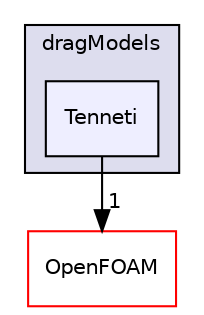 digraph "src/phaseSystemModels/reactingEulerFoam/interfacialModels/dragModels/Tenneti" {
  bgcolor=transparent;
  compound=true
  node [ fontsize="10", fontname="Helvetica"];
  edge [ labelfontsize="10", labelfontname="Helvetica"];
  subgraph clusterdir_326a3023cc127b39f379d1d16589515e {
    graph [ bgcolor="#ddddee", pencolor="black", label="dragModels" fontname="Helvetica", fontsize="10", URL="dir_326a3023cc127b39f379d1d16589515e.html"]
  dir_8ca029be9dab5852140fbc6da633adaa [shape=box, label="Tenneti", style="filled", fillcolor="#eeeeff", pencolor="black", URL="dir_8ca029be9dab5852140fbc6da633adaa.html"];
  }
  dir_c5473ff19b20e6ec4dfe5c310b3778a8 [shape=box label="OpenFOAM" color="red" URL="dir_c5473ff19b20e6ec4dfe5c310b3778a8.html"];
  dir_8ca029be9dab5852140fbc6da633adaa->dir_c5473ff19b20e6ec4dfe5c310b3778a8 [headlabel="1", labeldistance=1.5 headhref="dir_003112_002151.html"];
}
